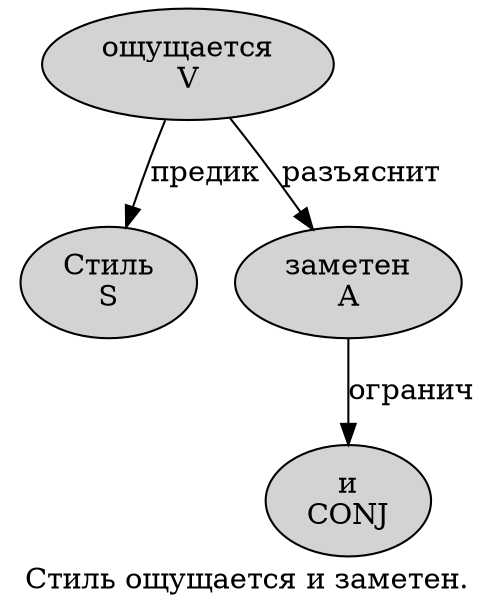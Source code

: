 digraph SENTENCE_4057 {
	graph [label="Стиль ощущается и заметен."]
	node [style=filled]
		0 [label="Стиль
S" color="" fillcolor=lightgray penwidth=1 shape=ellipse]
		1 [label="ощущается
V" color="" fillcolor=lightgray penwidth=1 shape=ellipse]
		2 [label="и
CONJ" color="" fillcolor=lightgray penwidth=1 shape=ellipse]
		3 [label="заметен
A" color="" fillcolor=lightgray penwidth=1 shape=ellipse]
			1 -> 0 [label="предик"]
			1 -> 3 [label="разъяснит"]
			3 -> 2 [label="огранич"]
}